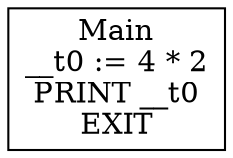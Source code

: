 digraph CFG {
graph [splines=ortho];
node [shape=box];
Main [label="Main\n__t0 := 4 * 2\nPRINT __t0\nEXIT\n"];
}

